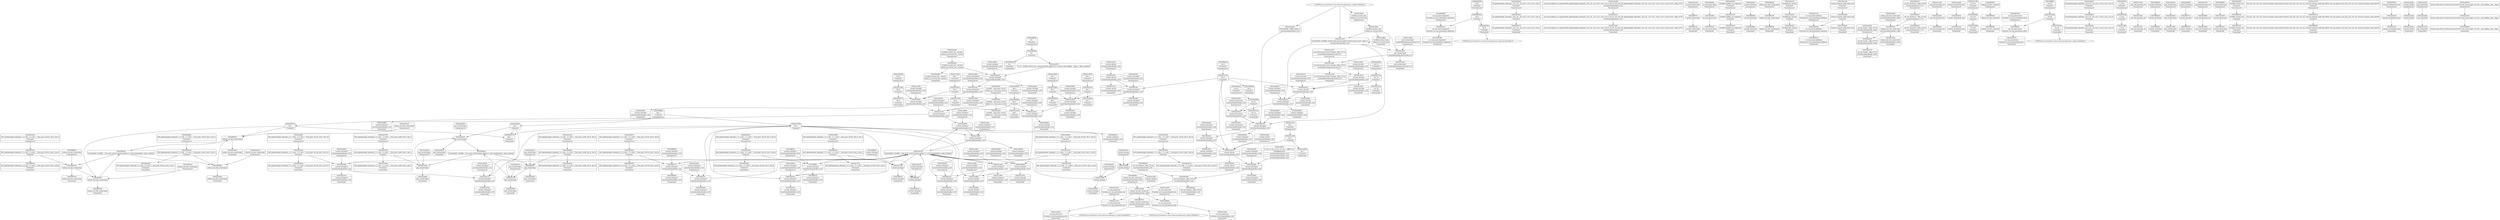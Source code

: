 digraph {
	CE0x5a18200 [shape=record,shape=Mrecord,label="{CE0x5a18200|current_sid:tmp8|security/selinux/hooks.c,218|*SummSource*}"]
	CE0x5a49a20 [shape=record,shape=Mrecord,label="{CE0x5a49a20|get_current:tmp3}"]
	CE0x59f8c30 [shape=record,shape=Mrecord,label="{CE0x59f8c30|current_sid:tmp2|*SummSink*}"]
	CE0x59fdad0 [shape=record,shape=Mrecord,label="{CE0x59fdad0|i8_1|*Constant*|*SummSource*}"]
	CE0x5a107d0 [shape=record,shape=Mrecord,label="{CE0x5a107d0|current_sid:tmp20|security/selinux/hooks.c,218|*SummSink*}"]
	CE0x5a165a0 [shape=record,shape=Mrecord,label="{CE0x5a165a0|current_sid:security|security/selinux/hooks.c,218|*SummSink*}"]
	CE0x59ff1d0 [shape=record,shape=Mrecord,label="{CE0x59ff1d0|current_sid:tmp13|security/selinux/hooks.c,218|*SummSink*}"]
	CE0x5a20d60 [shape=record,shape=Mrecord,label="{CE0x5a20d60|current_sid:tmp24|security/selinux/hooks.c,220}"]
	CE0x6dd78e0 [shape=record,shape=Mrecord,label="{CE0x6dd78e0|i32_8|*Constant*|*SummSink*}"]
	CE0x5a354e0 [shape=record,shape=Mrecord,label="{CE0x5a354e0|i64*_getelementptr_inbounds_(_11_x_i64_,_11_x_i64_*___llvm_gcov_ctr125,_i64_0,_i64_0)|*Constant*}"]
	CE0x5a000e0 [shape=record,shape=Mrecord,label="{CE0x5a000e0|i8*_getelementptr_inbounds_(_25_x_i8_,_25_x_i8_*_.str3,_i32_0,_i32_0)|*Constant*|*SummSource*}"]
	CE0x5a25f00 [shape=record,shape=Mrecord,label="{CE0x5a25f00|get_current:tmp1|*SummSink*}"]
	CE0x5a16a80 [shape=record,shape=Mrecord,label="{CE0x5a16a80|_call_void_lockdep_rcu_suspicious(i8*_getelementptr_inbounds_(_25_x_i8_,_25_x_i8_*_.str3,_i32_0,_i32_0),_i32_218,_i8*_getelementptr_inbounds_(_45_x_i8_,_45_x_i8_*_.str12,_i32_0,_i32_0))_#10,_!dbg_!27727|security/selinux/hooks.c,218|*SummSource*}"]
	CE0x5a213a0 [shape=record,shape=Mrecord,label="{CE0x5a213a0|i64*_getelementptr_inbounds_(_2_x_i64_,_2_x_i64_*___llvm_gcov_ctr98,_i64_0,_i64_0)|*Constant*|*SummSource*}"]
	CE0x5a00760 [shape=record,shape=Mrecord,label="{CE0x5a00760|i64*_getelementptr_inbounds_(_11_x_i64_,_11_x_i64_*___llvm_gcov_ctr125,_i64_0,_i64_6)|*Constant*}"]
	CE0x6dd7870 [shape=record,shape=Mrecord,label="{CE0x6dd7870|i32_8|*Constant*}"]
	CE0x5a00bd0 [shape=record,shape=Mrecord,label="{CE0x5a00bd0|current_sid:tmp6|security/selinux/hooks.c,218}"]
	CE0x59fcc20 [shape=record,shape=Mrecord,label="{CE0x59fcc20|current_sid:do.body|*SummSink*}"]
	CE0x59fdd40 [shape=record,shape=Mrecord,label="{CE0x59fdd40|selinux_tun_dev_create:tmp2}"]
	CE0x5a13d40 [shape=record,shape=Mrecord,label="{CE0x5a13d40|i64*_getelementptr_inbounds_(_11_x_i64_,_11_x_i64_*___llvm_gcov_ctr125,_i64_0,_i64_8)|*Constant*|*SummSink*}"]
	CE0x59f4090 [shape=record,shape=Mrecord,label="{CE0x59f4090|avc_has_perm:entry|*SummSource*}"]
	CE0x59f5ce0 [shape=record,shape=Mrecord,label="{CE0x59f5ce0|i64*_getelementptr_inbounds_(_2_x_i64_,_2_x_i64_*___llvm_gcov_ctr410,_i64_0,_i64_0)|*Constant*|*SummSink*}"]
	CE0x5a355d0 [shape=record,shape=Mrecord,label="{CE0x5a355d0|i64*_getelementptr_inbounds_(_11_x_i64_,_11_x_i64_*___llvm_gcov_ctr125,_i64_0,_i64_0)|*Constant*|*SummSource*}"]
	CE0x5a1df60 [shape=record,shape=Mrecord,label="{CE0x5a1df60|GLOBAL:current_task|Global_var:current_task|*SummSink*}"]
	CE0x5a03680 [shape=record,shape=Mrecord,label="{CE0x5a03680|i64*_getelementptr_inbounds_(_11_x_i64_,_11_x_i64_*___llvm_gcov_ctr125,_i64_0,_i64_1)|*Constant*|*SummSource*}"]
	CE0x5a14370 [shape=record,shape=Mrecord,label="{CE0x5a14370|GLOBAL:lockdep_rcu_suspicious|*Constant*}"]
	CE0x5a05770 [shape=record,shape=Mrecord,label="{CE0x5a05770|i64_4|*Constant*|*SummSink*}"]
	CE0x5a19de0 [shape=record,shape=Mrecord,label="{CE0x5a19de0|i64_2|*Constant*|*SummSink*}"]
	CE0x5a1e2b0 [shape=record,shape=Mrecord,label="{CE0x5a1e2b0|get_current:tmp4|./arch/x86/include/asm/current.h,14|*SummSource*}"]
	CE0x59f86e0 [shape=record,shape=Mrecord,label="{CE0x59f86e0|avc_has_perm:requested|Function::avc_has_perm&Arg::requested::|*SummSource*}"]
	CE0x59f7190 [shape=record,shape=Mrecord,label="{CE0x59f7190|selinux_tun_dev_create:tmp|*SummSink*}"]
	CE0x5a00170 [shape=record,shape=Mrecord,label="{CE0x5a00170|i8*_getelementptr_inbounds_(_25_x_i8_,_25_x_i8_*_.str3,_i32_0,_i32_0)|*Constant*|*SummSink*}"]
	CE0x5a2fbb0 [shape=record,shape=Mrecord,label="{CE0x5a2fbb0|current_sid:if.end|*SummSink*}"]
	CE0x59f4350 [shape=record,shape=Mrecord,label="{CE0x59f4350|selinux_tun_dev_create:entry}"]
	CE0x5a24db0 [shape=record,shape=Mrecord,label="{CE0x5a24db0|current_sid:tmp7|security/selinux/hooks.c,218|*SummSink*}"]
	CE0x5a03090 [shape=record,shape=Mrecord,label="{CE0x5a03090|i64*_getelementptr_inbounds_(_11_x_i64_,_11_x_i64_*___llvm_gcov_ctr125,_i64_0,_i64_10)|*Constant*|*SummSink*}"]
	CE0x59fcc90 [shape=record,shape=Mrecord,label="{CE0x59fcc90|GLOBAL:__llvm_gcov_ctr125|Global_var:__llvm_gcov_ctr125|*SummSource*}"]
	CE0x5a00ef0 [shape=record,shape=Mrecord,label="{CE0x5a00ef0|current_sid:tmp4|security/selinux/hooks.c,218|*SummSink*}"]
	CE0x5a1de00 [shape=record,shape=Mrecord,label="{CE0x5a1de00|GLOBAL:current_task|Global_var:current_task}"]
	CE0x5a3e030 [shape=record,shape=Mrecord,label="{CE0x5a3e030|i64*_getelementptr_inbounds_(_2_x_i64_,_2_x_i64_*___llvm_gcov_ctr98,_i64_0,_i64_0)|*Constant*|*SummSink*}"]
	CE0x5a2fae0 [shape=record,shape=Mrecord,label="{CE0x5a2fae0|current_sid:if.end|*SummSource*}"]
	CE0x5a041a0 [shape=record,shape=Mrecord,label="{CE0x5a041a0|GLOBAL:get_current|*Constant*|*SummSource*}"]
	CE0x5a04e60 [shape=record,shape=Mrecord,label="{CE0x5a04e60|current_sid:tmp23|security/selinux/hooks.c,218|*SummSource*}"]
	CE0x70b1e40 [shape=record,shape=Mrecord,label="{CE0x70b1e40|%struct.common_audit_data*_null|*Constant*|*SummSource*}"]
	CE0x5a10650 [shape=record,shape=Mrecord,label="{CE0x5a10650|current_sid:tmp20|security/selinux/hooks.c,218|*SummSource*}"]
	CE0x59eb2a0 [shape=record,shape=Mrecord,label="{CE0x59eb2a0|_ret_i32_%retval.0,_!dbg_!27728|security/selinux/avc.c,775|*SummSink*}"]
	CE0x5a13240 [shape=record,shape=Mrecord,label="{CE0x5a13240|_call_void_mcount()_#3|*SummSource*}"]
	CE0x5a14990 [shape=record,shape=Mrecord,label="{CE0x5a14990|current_sid:tmp7|security/selinux/hooks.c,218|*SummSource*}"]
	CE0x59f7c90 [shape=record,shape=Mrecord,label="{CE0x59f7c90|i64*_getelementptr_inbounds_(_2_x_i64_,_2_x_i64_*___llvm_gcov_ctr410,_i64_0,_i64_0)|*Constant*}"]
	CE0x5a03100 [shape=record,shape=Mrecord,label="{CE0x5a03100|current_sid:tmp19|security/selinux/hooks.c,218|*SummSink*}"]
	CE0x5a34460 [shape=record,shape=Mrecord,label="{CE0x5a34460|current_sid:land.lhs.true|*SummSource*}"]
	CE0x5a25a80 [shape=record,shape=Mrecord,label="{CE0x5a25a80|current_sid:tmp18|security/selinux/hooks.c,218|*SummSink*}"]
	CE0x5a35670 [shape=record,shape=Mrecord,label="{CE0x5a35670|current_sid:land.lhs.true}"]
	CE0x5a24820 [shape=record,shape=Mrecord,label="{CE0x5a24820|i64*_getelementptr_inbounds_(_11_x_i64_,_11_x_i64_*___llvm_gcov_ctr125,_i64_0,_i64_6)|*Constant*|*SummSink*}"]
	CE0x5a03170 [shape=record,shape=Mrecord,label="{CE0x5a03170|current_sid:tmp20|security/selinux/hooks.c,218}"]
	CE0x5a00f80 [shape=record,shape=Mrecord,label="{CE0x5a00f80|i32_218|*Constant*}"]
	CE0x59f84d0 [shape=record,shape=Mrecord,label="{CE0x59f84d0|selinux_tun_dev_create:bb|*SummSink*}"]
	CE0x70b1d60 [shape=record,shape=Mrecord,label="{CE0x70b1d60|%struct.common_audit_data*_null|*Constant*}"]
	CE0x59f7500 [shape=record,shape=Mrecord,label="{CE0x59f7500|avc_has_perm:tclass|Function::avc_has_perm&Arg::tclass::|*SummSource*}"]
	CE0x5a0f9c0 [shape=record,shape=Mrecord,label="{CE0x5a0f9c0|i8*_getelementptr_inbounds_(_45_x_i8_,_45_x_i8_*_.str12,_i32_0,_i32_0)|*Constant*}"]
	CE0x59f5f80 [shape=record,shape=Mrecord,label="{CE0x59f5f80|selinux_tun_dev_create:call|security/selinux/hooks.c,4652|*SummSource*}"]
	CE0x5a051f0 [shape=record,shape=Mrecord,label="{CE0x5a051f0|current_sid:tmp10|security/selinux/hooks.c,218|*SummSource*}"]
	CE0x5a16a10 [shape=record,shape=Mrecord,label="{CE0x5a16a10|_call_void_lockdep_rcu_suspicious(i8*_getelementptr_inbounds_(_25_x_i8_,_25_x_i8_*_.str3,_i32_0,_i32_0),_i32_218,_i8*_getelementptr_inbounds_(_45_x_i8_,_45_x_i8_*_.str12,_i32_0,_i32_0))_#10,_!dbg_!27727|security/selinux/hooks.c,218}"]
	CE0x5a02fe0 [shape=record,shape=Mrecord,label="{CE0x5a02fe0|i64*_getelementptr_inbounds_(_11_x_i64_,_11_x_i64_*___llvm_gcov_ctr125,_i64_0,_i64_10)|*Constant*|*SummSource*}"]
	CE0x5a04320 [shape=record,shape=Mrecord,label="{CE0x5a04320|GLOBAL:get_current|*Constant*|*SummSink*}"]
	CE0x5a0e960 [shape=record,shape=Mrecord,label="{CE0x5a0e960|GLOBAL:current_sid.__warned|Global_var:current_sid.__warned|*SummSink*}"]
	CE0x5a021a0 [shape=record,shape=Mrecord,label="{CE0x5a021a0|current_sid:tmp3|*SummSink*}"]
	CE0x5a20e50 [shape=record,shape=Mrecord,label="{CE0x5a20e50|current_sid:tmp24|security/selinux/hooks.c,220|*SummSource*}"]
	CE0x59fc010 [shape=record,shape=Mrecord,label="{CE0x59fc010|current_sid:tmp18|security/selinux/hooks.c,218}"]
	CE0x5a01d50 [shape=record,shape=Mrecord,label="{CE0x5a01d50|current_sid:tobool|security/selinux/hooks.c,218|*SummSource*}"]
	CE0x5a16fe0 [shape=record,shape=Mrecord,label="{CE0x5a16fe0|current_sid:tmp9|security/selinux/hooks.c,218}"]
	CE0x59f9c60 [shape=record,shape=Mrecord,label="{CE0x59f9c60|get_current:tmp}"]
	CE0x59eb230 [shape=record,shape=Mrecord,label="{CE0x59eb230|avc_has_perm:auditdata|Function::avc_has_perm&Arg::auditdata::|*SummSink*}"]
	CE0x5a19970 [shape=record,shape=Mrecord,label="{CE0x5a19970|current_sid:tmp4|security/selinux/hooks.c,218}"]
	CE0x5a1aff0 [shape=record,shape=Mrecord,label="{CE0x5a1aff0|i1_true|*Constant*|*SummSink*}"]
	CE0x5a164d0 [shape=record,shape=Mrecord,label="{CE0x5a164d0|current_sid:security|security/selinux/hooks.c,218|*SummSource*}"]
	CE0x5a10450 [shape=record,shape=Mrecord,label="{CE0x5a10450|i16_49|*Constant*}"]
	CE0x5a174e0 [shape=record,shape=Mrecord,label="{CE0x5a174e0|_call_void_mcount()_#3|*SummSource*}"]
	CE0x5a01880 [shape=record,shape=Mrecord,label="{CE0x5a01880|i32_78|*Constant*|*SummSource*}"]
	CE0x5a122a0 [shape=record,shape=Mrecord,label="{CE0x5a122a0|current_sid:call4|security/selinux/hooks.c,218|*SummSource*}"]
	CE0x5a27e30 [shape=record,shape=Mrecord,label="{CE0x5a27e30|current_sid:do.body|*SummSource*}"]
	CE0x59ffd90 [shape=record,shape=Mrecord,label="{CE0x59ffd90|i16_49|*Constant*|*SummSource*}"]
	CE0x5a198b0 [shape=record,shape=Mrecord,label="{CE0x5a198b0|i64_3|*Constant*}"]
	CE0x796eac0 [shape=record,shape=Mrecord,label="{CE0x796eac0|_ret_i32_%retval.0,_!dbg_!27728|security/selinux/avc.c,775}"]
	CE0x5a01b10 [shape=record,shape=Mrecord,label="{CE0x5a01b10|current_sid:cred|security/selinux/hooks.c,218|*SummSource*}"]
	CE0x59fd930 [shape=record,shape=Mrecord,label="{CE0x59fd930|i8_1|*Constant*}"]
	CE0x5a01ce0 [shape=record,shape=Mrecord,label="{CE0x5a01ce0|i64_2|*Constant*}"]
	CE0x59ec170 [shape=record,shape=Mrecord,label="{CE0x59ec170|i64_1|*Constant*|*SummSink*}"]
	CE0x5a00630 [shape=record,shape=Mrecord,label="{CE0x5a00630|current_sid:tmp12|security/selinux/hooks.c,218|*SummSink*}"]
	CE0x5a20440 [shape=record,shape=Mrecord,label="{CE0x5a20440|get_current:tmp2|*SummSource*}"]
	CE0x5a02d30 [shape=record,shape=Mrecord,label="{CE0x5a02d30|current_sid:tmp19|security/selinux/hooks.c,218|*SummSource*}"]
	CE0x5a753e0 [shape=record,shape=Mrecord,label="{CE0x5a753e0|i64*_getelementptr_inbounds_(_2_x_i64_,_2_x_i64_*___llvm_gcov_ctr98,_i64_0,_i64_1)|*Constant*|*SummSink*}"]
	CE0x5a00e50 [shape=record,shape=Mrecord,label="{CE0x5a00e50|current_sid:tmp4|security/selinux/hooks.c,218|*SummSource*}"]
	CE0x5a13eb0 [shape=record,shape=Mrecord,label="{CE0x5a13eb0|current_sid:tmp15|security/selinux/hooks.c,218}"]
	CE0x5a1a850 [shape=record,shape=Mrecord,label="{CE0x5a1a850|current_sid:tobool1|security/selinux/hooks.c,218|*SummSource*}"]
	CE0x70b1dd0 [shape=record,shape=Mrecord,label="{CE0x70b1dd0|avc_has_perm:requested|Function::avc_has_perm&Arg::requested::|*SummSink*}"]
	CE0x5a01df0 [shape=record,shape=Mrecord,label="{CE0x5a01df0|current_sid:tobool|security/selinux/hooks.c,218|*SummSink*}"]
	CE0x5a16130 [shape=record,shape=Mrecord,label="{CE0x5a16130|i32_22|*Constant*|*SummSink*}"]
	CE0x59fe890 [shape=record,shape=Mrecord,label="{CE0x59fe890|current_sid:if.then|*SummSource*}"]
	CE0x5a0dea0 [shape=record,shape=Mrecord,label="{CE0x5a0dea0|get_current:tmp3|*SummSink*}"]
	CE0x5a12420 [shape=record,shape=Mrecord,label="{CE0x5a12420|current_sid:call4|security/selinux/hooks.c,218|*SummSink*}"]
	CE0x5a12550 [shape=record,shape=Mrecord,label="{CE0x5a12550|GLOBAL:get_current|*Constant*}"]
	CE0x59f6b60 [shape=record,shape=Mrecord,label="{CE0x59f6b60|selinux_tun_dev_create:tmp|*SummSource*}"]
	CE0x5a00d00 [shape=record,shape=Mrecord,label="{CE0x5a00d00|current_sid:tmp6|security/selinux/hooks.c,218|*SummSource*}"]
	CE0x5a02260 [shape=record,shape=Mrecord,label="{CE0x5a02260|_call_void_mcount()_#3}"]
	CE0x59f91a0 [shape=record,shape=Mrecord,label="{CE0x59f91a0|i32_0|*Constant*|*SummSource*}"]
	CE0x5a199e0 [shape=record,shape=Mrecord,label="{CE0x5a199e0|i64_3|*Constant*|*SummSource*}"]
	CE0x59fc560 [shape=record,shape=Mrecord,label="{CE0x59fc560|current_sid:tmp16|security/selinux/hooks.c,218|*SummSource*}"]
	CE0x59ff160 [shape=record,shape=Mrecord,label="{CE0x59ff160|current_sid:tmp13|security/selinux/hooks.c,218|*SummSource*}"]
	CE0x59f88f0 [shape=record,shape=Mrecord,label="{CE0x59f88f0|i64_1|*Constant*|*SummSource*}"]
	CE0x5a045c0 [shape=record,shape=Mrecord,label="{CE0x5a045c0|get_current:entry|*SummSource*}"]
	CE0x5a07cd0 [shape=record,shape=Mrecord,label="{CE0x5a07cd0|selinux_tun_dev_create:tmp3|*SummSource*}"]
	CE0x5a04f00 [shape=record,shape=Mrecord,label="{CE0x5a04f00|current_sid:tmp9|security/selinux/hooks.c,218|*SummSink*}"]
	CE0x5a33170 [shape=record,shape=Mrecord,label="{CE0x5a33170|_ret_i32_%call1,_!dbg_!27714|security/selinux/hooks.c,4661|*SummSink*}"]
	CE0x5a09550 [shape=record,shape=Mrecord,label="{CE0x5a09550|i64_0|*Constant*|*SummSource*}"]
	CE0x59f7710 [shape=record,shape=Mrecord,label="{CE0x59f7710|current_sid:entry}"]
	CE0x5a2c610 [shape=record,shape=Mrecord,label="{CE0x5a2c610|current_sid:tmp5|security/selinux/hooks.c,218|*SummSource*}"]
	CE0x5a1a000 [shape=record,shape=Mrecord,label="{CE0x5a1a000|get_current:entry|*SummSink*}"]
	CE0x5a16af0 [shape=record,shape=Mrecord,label="{CE0x5a16af0|_call_void_lockdep_rcu_suspicious(i8*_getelementptr_inbounds_(_25_x_i8_,_25_x_i8_*_.str3,_i32_0,_i32_0),_i32_218,_i8*_getelementptr_inbounds_(_45_x_i8_,_45_x_i8_*_.str12,_i32_0,_i32_0))_#10,_!dbg_!27727|security/selinux/hooks.c,218|*SummSink*}"]
	CE0x5a0df40 [shape=record,shape=Mrecord,label="{CE0x5a0df40|_call_void_mcount()_#3}"]
	CE0x5a0e800 [shape=record,shape=Mrecord,label="{CE0x5a0e800|GLOBAL:current_sid.__warned|Global_var:current_sid.__warned|*SummSource*}"]
	CE0x59f7870 [shape=record,shape=Mrecord,label="{CE0x59f7870|selinux_tun_dev_create:call|security/selinux/hooks.c,4652|*SummSink*}"]
	CE0x5a293d0 [shape=record,shape=Mrecord,label="{CE0x5a293d0|i64*_getelementptr_inbounds_(_11_x_i64_,_11_x_i64_*___llvm_gcov_ctr125,_i64_0,_i64_8)|*Constant*|*SummSource*}"]
	CE0x59feb50 [shape=record,shape=Mrecord,label="{CE0x59feb50|current_sid:tmp1|*SummSource*}"]
	CE0x5a17200 [shape=record,shape=Mrecord,label="{CE0x5a17200|current_sid:tmp9|security/selinux/hooks.c,218|*SummSource*}"]
	CE0x5a13f20 [shape=record,shape=Mrecord,label="{CE0x5a13f20|current_sid:tmp15|security/selinux/hooks.c,218|*SummSource*}"]
	CE0x5a06170 [shape=record,shape=Mrecord,label="{CE0x5a06170|current_sid:tmp17|security/selinux/hooks.c,218}"]
	CE0x59fa930 [shape=record,shape=Mrecord,label="{CE0x59fa930|current_sid:if.then}"]
	CE0x5a17c50 [shape=record,shape=Mrecord,label="{CE0x5a17c50|i64*_getelementptr_inbounds_(_11_x_i64_,_11_x_i64_*___llvm_gcov_ctr125,_i64_0,_i64_1)|*Constant*|*SummSink*}"]
	"CONST[source:0(mediator),value:0(static)][purpose:{operation}][SnkIdx:3]"
	CE0x5a20f40 [shape=record,shape=Mrecord,label="{CE0x5a20f40|current_sid:tmp24|security/selinux/hooks.c,220|*SummSink*}"]
	CE0x52ec100 [shape=record,shape=Mrecord,label="{CE0x52ec100|avc_has_perm:auditdata|Function::avc_has_perm&Arg::auditdata::|*SummSource*}"]
	CE0x5a12fa0 [shape=record,shape=Mrecord,label="{CE0x5a12fa0|current_sid:call|security/selinux/hooks.c,218|*SummSource*}"]
	CE0x5a01810 [shape=record,shape=Mrecord,label="{CE0x5a01810|i32_78|*Constant*|*SummSink*}"]
	CE0x59ff0f0 [shape=record,shape=Mrecord,label="{CE0x59ff0f0|current_sid:tmp13|security/selinux/hooks.c,218}"]
	CE0x5a034d0 [shape=record,shape=Mrecord,label="{CE0x5a034d0|current_sid:tmp1|*SummSink*}"]
	CE0x5a04940 [shape=record,shape=Mrecord,label="{CE0x5a04940|current_sid:tmp22|security/selinux/hooks.c,218|*SummSource*}"]
	CE0x5a05690 [shape=record,shape=Mrecord,label="{CE0x5a05690|i64_4|*Constant*|*SummSource*}"]
	CE0x5a02c00 [shape=record,shape=Mrecord,label="{CE0x5a02c00|i64*_getelementptr_inbounds_(_11_x_i64_,_11_x_i64_*___llvm_gcov_ctr125,_i64_0,_i64_10)|*Constant*}"]
	CE0x5a1cf10 [shape=record,shape=Mrecord,label="{CE0x5a1cf10|i32_1|*Constant*|*SummSource*}"]
	CE0x5a18c00 [shape=record,shape=Mrecord,label="{CE0x5a18c00|i8*_getelementptr_inbounds_(_25_x_i8_,_25_x_i8_*_.str3,_i32_0,_i32_0)|*Constant*}"]
	CE0x59eb310 [shape=record,shape=Mrecord,label="{CE0x59eb310|_ret_i32_%retval.0,_!dbg_!27728|security/selinux/avc.c,775|*SummSource*}"]
	CE0x5a02970 [shape=record,shape=Mrecord,label="{CE0x5a02970|avc_has_perm:tclass|Function::avc_has_perm&Arg::tclass::|*SummSink*}"]
	CE0x5a06100 [shape=record,shape=Mrecord,label="{CE0x5a06100|i64*_getelementptr_inbounds_(_11_x_i64_,_11_x_i64_*___llvm_gcov_ctr125,_i64_0,_i64_9)|*Constant*|*SummSink*}"]
	CE0x5a12010 [shape=record,shape=Mrecord,label="{CE0x5a12010|current_sid:call4|security/selinux/hooks.c,218}"]
	CE0x59fbd90 [shape=record,shape=Mrecord,label="{CE0x59fbd90|current_sid:tmp17|security/selinux/hooks.c,218|*SummSource*}"]
	CE0x5a10f20 [shape=record,shape=Mrecord,label="{CE0x5a10f20|_call_void_mcount()_#3|*SummSink*}"]
	CE0x59fce30 [shape=record,shape=Mrecord,label="{CE0x59fce30|current_sid:do.end|*SummSink*}"]
	CE0x77b34a0 [shape=record,shape=Mrecord,label="{CE0x77b34a0|i16_49|*Constant*|*SummSink*}"]
	CE0x5a2bcd0 [shape=record,shape=Mrecord,label="{CE0x5a2bcd0|current_sid:sid|security/selinux/hooks.c,220|*SummSink*}"]
	CE0x5a1a6a0 [shape=record,shape=Mrecord,label="{CE0x5a1a6a0|avc_has_perm:ssid|Function::avc_has_perm&Arg::ssid::|*SummSink*}"]
	CE0x5a1a320 [shape=record,shape=Mrecord,label="{CE0x5a1a320|_ret_%struct.task_struct*_%tmp4,_!dbg_!27714|./arch/x86/include/asm/current.h,14|*SummSink*}"]
	CE0x5a2bf70 [shape=record,shape=Mrecord,label="{CE0x5a2bf70|0:_i32,_4:_i32,_8:_i32,_12:_i32,_:_CMRE_4,8_|*MultipleSource*|security/selinux/hooks.c,218|security/selinux/hooks.c,218|security/selinux/hooks.c,220}"]
	CE0x5a1e320 [shape=record,shape=Mrecord,label="{CE0x5a1e320|get_current:tmp4|./arch/x86/include/asm/current.h,14|*SummSink*}"]
	CE0x5a05920 [shape=record,shape=Mrecord,label="{CE0x5a05920|avc_has_perm:entry|*SummSink*}"]
	CE0x59f77c0 [shape=record,shape=Mrecord,label="{CE0x59f77c0|i64_1|*Constant*}"]
	CE0x5a03cc0 [shape=record,shape=Mrecord,label="{CE0x5a03cc0|get_current:tmp1|*SummSource*}"]
	CE0x59fb2e0 [shape=record,shape=Mrecord,label="{CE0x59fb2e0|_call_void_mcount()_#3|*SummSink*}"]
	CE0x5a05da0 [shape=record,shape=Mrecord,label="{CE0x5a05da0|i64*_getelementptr_inbounds_(_11_x_i64_,_11_x_i64_*___llvm_gcov_ctr125,_i64_0,_i64_9)|*Constant*}"]
	CE0x5a1ded0 [shape=record,shape=Mrecord,label="{CE0x5a1ded0|GLOBAL:current_task|Global_var:current_task|*SummSource*}"]
	CE0x5a13b60 [shape=record,shape=Mrecord,label="{CE0x5a13b60|current_sid:tmp12|security/selinux/hooks.c,218}"]
	CE0x5a0de00 [shape=record,shape=Mrecord,label="{CE0x5a0de00|get_current:tmp3|*SummSource*}"]
	CE0x59f9320 [shape=record,shape=Mrecord,label="{CE0x59f9320|i32_0|*Constant*|*SummSink*}"]
	CE0x59eb960 [shape=record,shape=Mrecord,label="{CE0x59eb960|GLOBAL:current_sid|*Constant*|*SummSource*}"]
	CE0x59fb180 [shape=record,shape=Mrecord,label="{CE0x59fb180|selinux_tun_dev_create:entry|*SummSource*}"]
	CE0x59f3dc0 [shape=record,shape=Mrecord,label="{CE0x59f3dc0|selinux_tun_dev_create:tmp3}"]
	CE0x59fa890 [shape=record,shape=Mrecord,label="{CE0x59fa890|current_sid:do.end|*SummSource*}"]
	CE0x5a10c70 [shape=record,shape=Mrecord,label="{CE0x5a10c70|i32_(i32,_i32,_i16,_i32,_%struct.common_audit_data*)*_bitcast_(i32_(i32,_i32,_i16,_i32,_%struct.common_audit_data.495*)*_avc_has_perm_to_i32_(i32,_i32,_i16,_i32,_%struct.common_audit_data*)*)|*Constant*|*SummSource*}"]
	CE0x59f68d0 [shape=record,shape=Mrecord,label="{CE0x59f68d0|i32_(i32,_i32,_i16,_i32,_%struct.common_audit_data*)*_bitcast_(i32_(i32,_i32,_i16,_i32,_%struct.common_audit_data.495*)*_avc_has_perm_to_i32_(i32,_i32,_i16,_i32,_%struct.common_audit_data*)*)|*Constant*|*SummSink*}"]
	CE0x5a0e1f0 [shape=record,shape=Mrecord,label="{CE0x5a0e1f0|current_sid:tmp14|security/selinux/hooks.c,218|*SummSink*}"]
	"CONST[source:0(mediator),value:2(dynamic)][purpose:{subject}][SnkIdx:0]"
	CE0x59ff770 [shape=record,shape=Mrecord,label="{CE0x59ff770|current_sid:do.body}"]
	CE0x5a1a280 [shape=record,shape=Mrecord,label="{CE0x5a1a280|_ret_%struct.task_struct*_%tmp4,_!dbg_!27714|./arch/x86/include/asm/current.h,14}"]
	CE0x59fd7d0 [shape=record,shape=Mrecord,label="{CE0x59fd7d0|current_sid:tmp16|security/selinux/hooks.c,218|*SummSink*}"]
	CE0x5a2ba20 [shape=record,shape=Mrecord,label="{CE0x5a2ba20|current_sid:tmp21|security/selinux/hooks.c,218}"]
	CE0x59fae10 [shape=record,shape=Mrecord,label="{CE0x59fae10|avc_has_perm:requested|Function::avc_has_perm&Arg::requested::}"]
	CE0x59fcf30 [shape=record,shape=Mrecord,label="{CE0x59fcf30|GLOBAL:__llvm_gcov_ctr125|Global_var:__llvm_gcov_ctr125}"]
	CE0x5a0f320 [shape=record,shape=Mrecord,label="{CE0x5a0f320|i1_true|*Constant*|*SummSource*}"]
	CE0x5a33100 [shape=record,shape=Mrecord,label="{CE0x5a33100|current_sid:land.lhs.true|*SummSink*}"]
	CE0x59fbe00 [shape=record,shape=Mrecord,label="{CE0x59fbe00|current_sid:tmp17|security/selinux/hooks.c,218|*SummSink*}"]
	CE0x5a30cc0 [shape=record,shape=Mrecord,label="{CE0x5a30cc0|current_sid:land.lhs.true2|*SummSink*}"]
	CE0x5a011d0 [shape=record,shape=Mrecord,label="{CE0x5a011d0|i32_218|*Constant*|*SummSource*}"]
	CE0x5a02b90 [shape=record,shape=Mrecord,label="{CE0x5a02b90|get_current:tmp|*SummSink*}"]
	CE0x5a2e8c0 [shape=record,shape=Mrecord,label="{CE0x5a2e8c0|_ret_i32_%call1,_!dbg_!27714|security/selinux/hooks.c,4661}"]
	CE0x5a170f0 [shape=record,shape=Mrecord,label="{CE0x5a170f0|i64_5|*Constant*|*SummSink*}"]
	CE0x5a6a690 [shape=record,shape=Mrecord,label="{CE0x5a6a690|i64*_getelementptr_inbounds_(_2_x_i64_,_2_x_i64_*___llvm_gcov_ctr98,_i64_0,_i64_0)|*Constant*}"]
	CE0x5a002c0 [shape=record,shape=Mrecord,label="{CE0x5a002c0|GLOBAL:lockdep_rcu_suspicious|*Constant*|*SummSink*}"]
	CE0x6dd7950 [shape=record,shape=Mrecord,label="{CE0x6dd7950|i32_8|*Constant*|*SummSource*}"]
	CE0x59f8210 [shape=record,shape=Mrecord,label="{CE0x59f8210|selinux_tun_dev_create:tmp1|*SummSource*}"]
	CE0x5a14750 [shape=record,shape=Mrecord,label="{CE0x5a14750|current_sid:tmp6|security/selinux/hooks.c,218|*SummSink*}"]
	CE0x5a017a0 [shape=record,shape=Mrecord,label="{CE0x5a017a0|i32_78|*Constant*}"]
	CE0x5a18320 [shape=record,shape=Mrecord,label="{CE0x5a18320|current_sid:tobool1|security/selinux/hooks.c,218}"]
	CE0x5a34370 [shape=record,shape=Mrecord,label="{CE0x5a34370|i64*_getelementptr_inbounds_(_11_x_i64_,_11_x_i64_*___llvm_gcov_ctr125,_i64_0,_i64_0)|*Constant*|*SummSink*}"]
	CE0x5a19d70 [shape=record,shape=Mrecord,label="{CE0x5a19d70|i64_2|*Constant*|*SummSource*}"]
	CE0x5a02a20 [shape=record,shape=Mrecord,label="{CE0x5a02a20|selinux_tun_dev_create:tmp2|*SummSource*}"]
	CE0x5a104c0 [shape=record,shape=Mrecord,label="{CE0x5a104c0|avc_has_perm:tsid|Function::avc_has_perm&Arg::tsid::|*SummSink*}"]
	CE0x5a0e070 [shape=record,shape=Mrecord,label="{CE0x5a0e070|current_sid:tmp14|security/selinux/hooks.c,218}"]
	CE0x5a16430 [shape=record,shape=Mrecord,label="{CE0x5a16430|current_sid:security|security/selinux/hooks.c,218}"]
	CE0x5a18420 [shape=record,shape=Mrecord,label="{CE0x5a18420|current_sid:tmp8|security/selinux/hooks.c,218|*SummSink*}"]
	CE0x59f5e40 [shape=record,shape=Mrecord,label="{CE0x59f5e40|selinux_tun_dev_create:bb}"]
	CE0x5a019a0 [shape=record,shape=Mrecord,label="{CE0x5a019a0|current_sid:cred|security/selinux/hooks.c,218}"]
	CE0x59f72f0 [shape=record,shape=Mrecord,label="{CE0x59f72f0|current_sid:tobool|security/selinux/hooks.c,218}"]
	CE0x5a12e40 [shape=record,shape=Mrecord,label="{CE0x5a12e40|current_sid:bb|*SummSource*}"]
	CE0x5a24f30 [shape=record,shape=Mrecord,label="{CE0x5a24f30|GLOBAL:current_sid.__warned|Global_var:current_sid.__warned}"]
	CE0x59ebf60 [shape=record,shape=Mrecord,label="{CE0x59ebf60|i64*_getelementptr_inbounds_(_2_x_i64_,_2_x_i64_*___llvm_gcov_ctr410,_i64_0,_i64_1)|*Constant*|*SummSource*}"]
	CE0x5a25bb0 [shape=record,shape=Mrecord,label="{CE0x5a25bb0|current_sid:tmp19|security/selinux/hooks.c,218}"]
	CE0x5a00250 [shape=record,shape=Mrecord,label="{CE0x5a00250|GLOBAL:lockdep_rcu_suspicious|*Constant*|*SummSource*}"]
	CE0x5a2c200 [shape=record,shape=Mrecord,label="{CE0x5a2c200|get_current:bb}"]
	CE0x59f7450 [shape=record,shape=Mrecord,label="{CE0x59f7450|selinux_tun_dev_create:call1|security/selinux/hooks.c,4661}"]
	CE0x5a23f10 [shape=record,shape=Mrecord,label="{CE0x5a23f10|0:_i8,_:_GCMR_current_sid.__warned_internal_global_i8_0,_section_.data.unlikely_,_align_1:_elem_0:default:}"]
	CE0x5a0fa80 [shape=record,shape=Mrecord,label="{CE0x5a0fa80|i8*_getelementptr_inbounds_(_45_x_i8_,_45_x_i8_*_.str12,_i32_0,_i32_0)|*Constant*|*SummSource*}"]
	CE0x5a1d070 [shape=record,shape=Mrecord,label="{CE0x5a1d070|i32_1|*Constant*|*SummSink*}"]
	CE0x5a04be0 [shape=record,shape=Mrecord,label="{CE0x5a04be0|current_sid:tmp22|security/selinux/hooks.c,218|*SummSink*}"]
	CE0x5a1d150 [shape=record,shape=Mrecord,label="{CE0x5a1d150|current_sid:sid|security/selinux/hooks.c,220}"]
	CE0x5a091d0 [shape=record,shape=Mrecord,label="{CE0x5a091d0|i64*_getelementptr_inbounds_(_2_x_i64_,_2_x_i64_*___llvm_gcov_ctr410,_i64_0,_i64_1)|*Constant*}"]
	CE0x59f8eb0 [shape=record,shape=Mrecord,label="{CE0x59f8eb0|current_sid:tmp3}"]
	CE0x59fc340 [shape=record,shape=Mrecord,label="{CE0x59fc340|current_sid:tmp16|security/selinux/hooks.c,218}"]
	CE0x5a1d850 [shape=record,shape=Mrecord,label="{CE0x5a1d850|current_sid:tmp10|security/selinux/hooks.c,218|*SummSink*}"]
	CE0x796ea50 [shape=record,shape=Mrecord,label="{CE0x796ea50|avc_has_perm:auditdata|Function::avc_has_perm&Arg::auditdata::}"]
	CE0x5a17050 [shape=record,shape=Mrecord,label="{CE0x5a17050|i64_5|*Constant*|*SummSource*}"]
	CE0x5a16320 [shape=record,shape=Mrecord,label="{CE0x5a16320|COLLAPSED:_CMRE:_elem_0::|security/selinux/hooks.c,218}"]
	CE0x5a20790 [shape=record,shape=Mrecord,label="{CE0x5a20790|i64*_getelementptr_inbounds_(_2_x_i64_,_2_x_i64_*___llvm_gcov_ctr98,_i64_0,_i64_1)|*Constant*}"]
	CE0x5a10f90 [shape=record,shape=Mrecord,label="{CE0x5a10f90|selinux_tun_dev_create:call|security/selinux/hooks.c,4652}"]
	CE0x59fe930 [shape=record,shape=Mrecord,label="{CE0x59fe930|current_sid:if.then|*SummSink*}"]
	CE0x59fb020 [shape=record,shape=Mrecord,label="{CE0x59fb020|_ret_i32_%tmp24,_!dbg_!27742|security/selinux/hooks.c,220|*SummSource*}"]
	CE0x5a13120 [shape=record,shape=Mrecord,label="{CE0x5a13120|i32_0|*Constant*}"]
	CE0x5a047c0 [shape=record,shape=Mrecord,label="{CE0x5a047c0|current_sid:tmp22|security/selinux/hooks.c,218}"]
	CE0x59f7030 [shape=record,shape=Mrecord,label="{CE0x59f7030|GLOBAL:current_sid|*Constant*|*SummSink*}"]
	CE0x5a191e0 [shape=record,shape=Mrecord,label="{CE0x5a191e0|i64_0|*Constant*|*SummSink*}"]
	CE0x5a17310 [shape=record,shape=Mrecord,label="{CE0x5a17310|avc_has_perm:tsid|Function::avc_has_perm&Arg::tsid::}"]
	CE0x5a023a0 [shape=record,shape=Mrecord,label="{CE0x5a023a0|i8_1|*Constant*|*SummSink*}"]
	CE0x5a1b120 [shape=record,shape=Mrecord,label="{CE0x5a1b120|i64*_getelementptr_inbounds_(_11_x_i64_,_11_x_i64_*___llvm_gcov_ctr125,_i64_0,_i64_8)|*Constant*}"]
	CE0x59ec220 [shape=record,shape=Mrecord,label="{CE0x59ec220|i64*_getelementptr_inbounds_(_2_x_i64_,_2_x_i64_*___llvm_gcov_ctr410,_i64_0,_i64_0)|*Constant*|*SummSource*}"]
	CE0x5a01a10 [shape=record,shape=Mrecord,label="{CE0x5a01a10|COLLAPSED:_GCMRE_current_task_external_global_%struct.task_struct*:_elem_0::|security/selinux/hooks.c,218}"]
	CE0x59f7920 [shape=record,shape=Mrecord,label="{CE0x59f7920|selinux_tun_dev_create:tmp1|*SummSink*}"]
	CE0x59eb750 [shape=record,shape=Mrecord,label="{CE0x59eb750|selinux_tun_dev_create:tmp}"]
	CE0x5a03b50 [shape=record,shape=Mrecord,label="{CE0x5a03b50|selinux_tun_dev_create:call1|security/selinux/hooks.c,4661|*SummSource*}"]
	CE0x5a00a00 [shape=record,shape=Mrecord,label="{CE0x5a00a00|selinux_tun_dev_create:tmp2|*SummSink*}"]
	CE0x5a2c550 [shape=record,shape=Mrecord,label="{CE0x5a2c550|GLOBAL:__llvm_gcov_ctr125|Global_var:__llvm_gcov_ctr125|*SummSink*}"]
	CE0x5a03c50 [shape=record,shape=Mrecord,label="{CE0x5a03c50|get_current:tmp1}"]
	CE0x5a37920 [shape=record,shape=Mrecord,label="{CE0x5a37920|i64_1|*Constant*}"]
	CE0x59eb800 [shape=record,shape=Mrecord,label="{CE0x59eb800|current_sid:entry|*SummSource*}"]
	CE0x59ffd20 [shape=record,shape=Mrecord,label="{CE0x59ffd20|avc_has_perm:tclass|Function::avc_has_perm&Arg::tclass::}"]
	CE0x5a1aab0 [shape=record,shape=Mrecord,label="{CE0x5a1aab0|i64_4|*Constant*}"]
	CE0x5a29650 [shape=record,shape=Mrecord,label="{CE0x5a29650|%struct.task_struct*_(%struct.task_struct**)*_asm_movq_%gs:$_1:P_,$0_,_r,im,_dirflag_,_fpsr_,_flags_|*SummSource*}"]
	CE0x5a17440 [shape=record,shape=Mrecord,label="{CE0x5a17440|avc_has_perm:tsid|Function::avc_has_perm&Arg::tsid::|*SummSource*}"]
	CE0x5a058b0 [shape=record,shape=Mrecord,label="{CE0x5a058b0|avc_has_perm:ssid|Function::avc_has_perm&Arg::ssid::}"]
	CE0x5a05310 [shape=record,shape=Mrecord,label="{CE0x5a05310|i32_(i32,_i32,_i16,_i32,_%struct.common_audit_data*)*_bitcast_(i32_(i32,_i32,_i16,_i32,_%struct.common_audit_data.495*)*_avc_has_perm_to_i32_(i32,_i32,_i16,_i32,_%struct.common_audit_data*)*)|*Constant*}"]
	CE0x5a1a630 [shape=record,shape=Mrecord,label="{CE0x5a1a630|avc_has_perm:ssid|Function::avc_has_perm&Arg::ssid::|*SummSource*}"]
	CE0x5a00b60 [shape=record,shape=Mrecord,label="{CE0x5a00b60|current_sid:tmp5|security/selinux/hooks.c,218|*SummSink*}"]
	CE0x59f8d30 [shape=record,shape=Mrecord,label="{CE0x59f8d30|current_sid:tmp2|*SummSource*}"]
	CE0x5a210f0 [shape=record,shape=Mrecord,label="{CE0x5a210f0|get_current:bb|*SummSource*}"]
	CE0x5a08ac0 [shape=record,shape=Mrecord,label="{CE0x5a08ac0|i32_22|*Constant*|*SummSource*}"]
	CE0x5a1cd90 [shape=record,shape=Mrecord,label="{CE0x5a1cd90|i32_1|*Constant*}"]
	CE0x5a366a0 [shape=record,shape=Mrecord,label="{CE0x5a366a0|current_sid:tmp}"]
	CE0x5a0c970 [shape=record,shape=Mrecord,label="{CE0x5a0c970|get_current:tmp4|./arch/x86/include/asm/current.h,14}"]
	CE0x5a296e0 [shape=record,shape=Mrecord,label="{CE0x5a296e0|%struct.task_struct*_(%struct.task_struct**)*_asm_movq_%gs:$_1:P_,$0_,_r,im,_dirflag_,_fpsr_,_flags_|*SummSink*}"]
	CE0x5a1db80 [shape=record,shape=Mrecord,label="{CE0x5a1db80|current_sid:tmp11|security/selinux/hooks.c,218|*SummSource*}"]
	CE0x5a14880 [shape=record,shape=Mrecord,label="{CE0x5a14880|current_sid:tmp7|security/selinux/hooks.c,218}"]
	CE0x5a19ee0 [shape=record,shape=Mrecord,label="{CE0x5a19ee0|selinux_tun_dev_create:tmp3|*SummSink*}"]
	CE0x5a04ae0 [shape=record,shape=Mrecord,label="{CE0x5a04ae0|current_sid:tmp23|security/selinux/hooks.c,218}"]
	CE0x5a03fd0 [shape=record,shape=Mrecord,label="{CE0x5a03fd0|avc_has_perm:entry}"]
	CE0x5a13010 [shape=record,shape=Mrecord,label="{CE0x5a13010|current_sid:call|security/selinux/hooks.c,218|*SummSink*}"]
	CE0x5a30c50 [shape=record,shape=Mrecord,label="{CE0x5a30c50|current_sid:land.lhs.true2}"]
	CE0x59f6ab0 [shape=record,shape=Mrecord,label="{CE0x59f6ab0|_ret_i32_%tmp24,_!dbg_!27742|security/selinux/hooks.c,220|*SummSink*}"]
	"CONST[source:0(mediator),value:2(dynamic)][purpose:{object}][SnkIdx:1]"
	CE0x5a31f80 [shape=record,shape=Mrecord,label="{CE0x5a31f80|current_sid:tmp|*SummSink*}"]
	CE0x5a20a10 [shape=record,shape=Mrecord,label="{CE0x5a20a10|get_current:tmp|*SummSource*}"]
	CE0x5a204b0 [shape=record,shape=Mrecord,label="{CE0x5a204b0|get_current:tmp2|*SummSink*}"]
	CE0x5a0c8d0 [shape=record,shape=Mrecord,label="{CE0x5a0c8d0|_call_void_mcount()_#3|*SummSink*}"]
	CE0x5a13af0 [shape=record,shape=Mrecord,label="{CE0x5a13af0|current_sid:tmp12|security/selinux/hooks.c,218|*SummSource*}"]
	CE0x59f79d0 [shape=record,shape=Mrecord,label="{CE0x59f79d0|_ret_i32_%tmp24,_!dbg_!27742|security/selinux/hooks.c,220}"]
	CE0x5a27ed0 [shape=record,shape=Mrecord,label="{CE0x5a27ed0|current_sid:do.end}"]
	CE0x5a36710 [shape=record,shape=Mrecord,label="{CE0x5a36710|current_sid:tmp|*SummSource*}"]
	CE0x5a1d980 [shape=record,shape=Mrecord,label="{CE0x5a1d980|current_sid:tmp11|security/selinux/hooks.c,218}"]
	CE0x5a13f90 [shape=record,shape=Mrecord,label="{CE0x5a13f90|current_sid:tmp15|security/selinux/hooks.c,218|*SummSink*}"]
	CE0x59f5ad0 [shape=record,shape=Mrecord,label="{CE0x59f5ad0|current_sid:entry|*SummSink*}"]
	CE0x5a378b0 [shape=record,shape=Mrecord,label="{CE0x5a378b0|current_sid:tmp1}"]
	CE0x5a23a40 [shape=record,shape=Mrecord,label="{CE0x5a23a40|current_sid:bb}"]
	CE0x5a1a980 [shape=record,shape=Mrecord,label="{CE0x5a1a980|current_sid:tobool1|security/selinux/hooks.c,218|*SummSink*}"]
	CE0x5a05f70 [shape=record,shape=Mrecord,label="{CE0x5a05f70|i64*_getelementptr_inbounds_(_11_x_i64_,_11_x_i64_*___llvm_gcov_ctr125,_i64_0,_i64_9)|*Constant*|*SummSource*}"]
	CE0x5a0f020 [shape=record,shape=Mrecord,label="{CE0x5a0f020|current_sid:tmp14|security/selinux/hooks.c,218|*SummSource*}"]
	CE0x5a00d70 [shape=record,shape=Mrecord,label="{CE0x5a00d70|i64_3|*Constant*|*SummSink*}"]
	CE0x5a21270 [shape=record,shape=Mrecord,label="{CE0x5a21270|get_current:bb|*SummSink*}"]
	CE0x5a1d220 [shape=record,shape=Mrecord,label="{CE0x5a1d220|current_sid:sid|security/selinux/hooks.c,220|*SummSource*}"]
	CE0x5a03bc0 [shape=record,shape=Mrecord,label="{CE0x5a03bc0|selinux_tun_dev_create:call1|security/selinux/hooks.c,4661|*SummSink*}"]
	CE0x5a2b6e0 [shape=record,shape=Mrecord,label="{CE0x5a2b6e0|current_sid:cred|security/selinux/hooks.c,218|*SummSink*}"]
	CE0x5a12f30 [shape=record,shape=Mrecord,label="{CE0x5a12f30|current_sid:call|security/selinux/hooks.c,218}"]
	CE0x5a0faf0 [shape=record,shape=Mrecord,label="{CE0x5a0faf0|i8*_getelementptr_inbounds_(_45_x_i8_,_45_x_i8_*_.str12,_i32_0,_i32_0)|*Constant*|*SummSink*}"]
	CE0x5a245c0 [shape=record,shape=Mrecord,label="{CE0x5a245c0|i64*_getelementptr_inbounds_(_11_x_i64_,_11_x_i64_*___llvm_gcov_ctr125,_i64_0,_i64_6)|*Constant*|*SummSource*}"]
	CE0x5a005c0 [shape=record,shape=Mrecord,label="{CE0x5a005c0|current_sid:tmp11|security/selinux/hooks.c,218|*SummSink*}"]
	CE0x5a36780 [shape=record,shape=Mrecord,label="{CE0x5a36780|COLLAPSED:_GCMRE___llvm_gcov_ctr125_internal_global_11_x_i64_zeroinitializer:_elem_0:default:}"]
	CE0x59f2a90 [shape=record,shape=Mrecord,label="{CE0x59f2a90|i64*_getelementptr_inbounds_(_2_x_i64_,_2_x_i64_*___llvm_gcov_ctr410,_i64_0,_i64_1)|*Constant*|*SummSink*}"]
	CE0x5a17e00 [shape=record,shape=Mrecord,label="{CE0x5a17e00|current_sid:tmp2}"]
	CE0x5a0c7d0 [shape=record,shape=Mrecord,label="{CE0x5a0c7d0|_call_void_mcount()_#3|*SummSource*}"]
	CE0x5a4a320 [shape=record,shape=Mrecord,label="{CE0x5a4a320|%struct.task_struct*_(%struct.task_struct**)*_asm_movq_%gs:$_1:P_,$0_,_r,im,_dirflag_,_fpsr_,_flags_}"]
	CE0x5a02100 [shape=record,shape=Mrecord,label="{CE0x5a02100|current_sid:tmp3|*SummSource*}"]
	CE0x5a2e930 [shape=record,shape=Mrecord,label="{CE0x5a2e930|_ret_i32_%call1,_!dbg_!27714|security/selinux/hooks.c,4661|*SummSource*}"]
	CE0x59faf70 [shape=record,shape=Mrecord,label="{CE0x59faf70|selinux_tun_dev_create:tmp1}"]
	CE0x5a1a070 [shape=record,shape=Mrecord,label="{CE0x5a1a070|_ret_%struct.task_struct*_%tmp4,_!dbg_!27714|./arch/x86/include/asm/current.h,14|*SummSource*}"]
	CE0x796e9e0 [shape=record,shape=Mrecord,label="{CE0x796e9e0|%struct.common_audit_data*_null|*Constant*|*SummSink*}"]
	CE0x5a12960 [shape=record,shape=Mrecord,label="{CE0x5a12960|i32_218|*Constant*|*SummSink*}"]
	CE0x5a25920 [shape=record,shape=Mrecord,label="{CE0x5a25920|current_sid:tmp18|security/selinux/hooks.c,218|*SummSource*}"]
	CE0x5a754a0 [shape=record,shape=Mrecord,label="{CE0x5a754a0|get_current:tmp2}"]
	CE0x5a58ee0 [shape=record,shape=Mrecord,label="{CE0x5a58ee0|i64_1|*Constant*}"]
	CE0x59fec20 [shape=record,shape=Mrecord,label="{CE0x59fec20|i64*_getelementptr_inbounds_(_11_x_i64_,_11_x_i64_*___llvm_gcov_ctr125,_i64_0,_i64_1)|*Constant*}"]
	"CONST[source:2(external),value:2(dynamic)][purpose:{subject}][SrcIdx:2]"
	CE0x59fa010 [shape=record,shape=Mrecord,label="{CE0x59fa010|COLLAPSED:_GCMRE___llvm_gcov_ctr98_internal_global_2_x_i64_zeroinitializer:_elem_0:default:}"]
	CE0x59ebc00 [shape=record,shape=Mrecord,label="{CE0x59ebc00|GLOBAL:current_sid|*Constant*}"]
	CE0x5a04510 [shape=record,shape=Mrecord,label="{CE0x5a04510|get_current:entry}"]
	CE0x59fe9d0 [shape=record,shape=Mrecord,label="{CE0x59fe9d0|current_sid:if.end}"]
	CE0x59f6650 [shape=record,shape=Mrecord,label="{CE0x59f6650|selinux_tun_dev_create:entry|*SummSink*}"]
	CE0x5a16f70 [shape=record,shape=Mrecord,label="{CE0x5a16f70|i64_5|*Constant*}"]
	CE0x5a1b390 [shape=record,shape=Mrecord,label="{CE0x5a1b390|_call_void_mcount()_#3}"]
	CE0x59f5810 [shape=record,shape=Mrecord,label="{CE0x59f5810|selinux_tun_dev_create:bb|*SummSource*}"]
	CE0x5a30dc0 [shape=record,shape=Mrecord,label="{CE0x5a30dc0|current_sid:land.lhs.true2|*SummSource*}"]
	CE0x5a08860 [shape=record,shape=Mrecord,label="{CE0x5a08860|i32_22|*Constant*}"]
	"CONST[source:0(mediator),value:2(dynamic)][purpose:{object}][SnkIdx:2]"
	CE0x5a08950 [shape=record,shape=Mrecord,label="{CE0x5a08950|current_sid:tmp21|security/selinux/hooks.c,218|*SummSink*}"]
	CE0x59f8160 [shape=record,shape=Mrecord,label="{CE0x59f8160|COLLAPSED:_GCMRE___llvm_gcov_ctr410_internal_global_2_x_i64_zeroinitializer:_elem_0:default:}"]
	CE0x5a0ea90 [shape=record,shape=Mrecord,label="{CE0x5a0ea90|current_sid:tmp8|security/selinux/hooks.c,218}"]
	CE0x5a0f150 [shape=record,shape=Mrecord,label="{CE0x5a0f150|i1_true|*Constant*}"]
	CE0x5a17190 [shape=record,shape=Mrecord,label="{CE0x5a17190|current_sid:tmp10|security/selinux/hooks.c,218}"]
	CE0x5a037e0 [shape=record,shape=Mrecord,label="{CE0x5a037e0|i64*_getelementptr_inbounds_(_2_x_i64_,_2_x_i64_*___llvm_gcov_ctr98,_i64_0,_i64_1)|*Constant*|*SummSource*}"]
	CE0x5a2bba0 [shape=record,shape=Mrecord,label="{CE0x5a2bba0|current_sid:tmp21|security/selinux/hooks.c,218|*SummSource*}"]
	CE0x5a00de0 [shape=record,shape=Mrecord,label="{CE0x5a00de0|i64_0|*Constant*}"]
	CE0x5a192c0 [shape=record,shape=Mrecord,label="{CE0x5a192c0|current_sid:tmp5|security/selinux/hooks.c,218}"]
	CE0x5a1c9e0 [shape=record,shape=Mrecord,label="{CE0x5a1c9e0|current_sid:tmp23|security/selinux/hooks.c,218|*SummSink*}"]
	CE0x5a15ee0 [shape=record,shape=Mrecord,label="{CE0x5a15ee0|current_sid:bb|*SummSink*}"]
	CE0x59fdd40 -> CE0x5a00a00
	CE0x59ffd90 -> CE0x5a10450
	CE0x5a00bd0 -> CE0x5a14880
	CE0x5a04ae0 -> CE0x5a1c9e0
	CE0x5a00250 -> CE0x5a14370
	CE0x5a03170 -> CE0x5a36780
	CE0x59fb020 -> CE0x59f79d0
	CE0x5a24f30 -> CE0x5a0ea90
	CE0x59f7c90 -> CE0x59eb750
	CE0x5a02c00 -> CE0x5a25bb0
	CE0x59eb750 -> CE0x59faf70
	CE0x5a2fae0 -> CE0x59fe9d0
	CE0x59ebf60 -> CE0x5a091d0
	CE0x5a2ba20 -> CE0x5a08950
	CE0x5a047c0 -> CE0x5a04be0
	CE0x5a0de00 -> CE0x5a49a20
	CE0x5a12010 -> CE0x5a12420
	CE0x59ff160 -> CE0x59ff0f0
	CE0x796eac0 -> CE0x59f7450
	CE0x59fb180 -> CE0x59f4350
	CE0x5a13af0 -> CE0x5a13b60
	CE0x59f88f0 -> CE0x5a58ee0
	CE0x5a199e0 -> CE0x5a198b0
	CE0x59f8d30 -> CE0x5a17e00
	CE0x5a2bf70 -> CE0x5a20d60
	CE0x59eb800 -> CE0x59f7710
	CE0x59fd930 -> CE0x5a23f10
	CE0x59faf70 -> CE0x59f7920
	CE0x5a04940 -> CE0x5a047c0
	CE0x5a1d150 -> CE0x5a2bcd0
	CE0x5a17190 -> CE0x5a1d980
	CE0x5a198b0 -> CE0x5a00d70
	CE0x59f7450 -> CE0x5a03bc0
	CE0x5a02100 -> CE0x59f8eb0
	CE0x59fa930 -> CE0x59fe930
	CE0x5a58ee0 -> CE0x5a03c50
	CE0x5a16a10 -> CE0x5a16af0
	CE0x5a36780 -> CE0x5a25bb0
	CE0x5a16430 -> CE0x5a047c0
	CE0x5a1e2b0 -> CE0x5a0c970
	CE0x5a02260 -> CE0x59fb2e0
	CE0x5a1db80 -> CE0x5a1d980
	CE0x5a210f0 -> CE0x5a2c200
	CE0x5a0df40 -> CE0x5a0c8d0
	CE0x5a754a0 -> CE0x5a204b0
	CE0x5a1de00 -> CE0x5a1df60
	CE0x5a16fe0 -> CE0x5a17190
	CE0x59ebc00 -> CE0x59f7030
	CE0x5a1d980 -> CE0x5a13b60
	CE0x59f9c60 -> CE0x5a03c50
	CE0x59ff770 -> CE0x59fcc20
	CE0x59f5f80 -> CE0x5a10f90
	CE0x5a366a0 -> CE0x5a378b0
	CE0x5a06170 -> CE0x59fbe00
	CE0x5a30dc0 -> CE0x5a30c50
	CE0x59f8160 -> CE0x59fdd40
	CE0x5a36780 -> CE0x5a366a0
	CE0x59fa010 -> CE0x59f9c60
	CE0x5a00bd0 -> CE0x5a14750
	CE0x5a1a630 -> CE0x5a058b0
	CE0x5a017a0 -> CE0x5a019a0
	CE0x5a0e070 -> CE0x5a36780
	CE0x5a14990 -> CE0x5a14880
	CE0x5a17050 -> CE0x5a16f70
	CE0x5a02c00 -> CE0x5a03090
	CE0x5a36780 -> CE0x5a1d980
	CE0x5a00de0 -> CE0x5a191e0
	CE0x5a1b390 -> CE0x5a10f20
	CE0x5a12550 -> CE0x5a04320
	CE0x59fcf30 -> CE0x5a192c0
	CE0x59ff0f0 -> CE0x59ff1d0
	CE0x5a14370 -> CE0x5a002c0
	CE0x59f7500 -> CE0x59ffd20
	CE0x5a20d60 -> CE0x59f79d0
	CE0x5a378b0 -> CE0x5a36780
	CE0x59f8210 -> CE0x59faf70
	CE0x5a01b10 -> CE0x5a019a0
	CE0x5a2c610 -> CE0x5a192c0
	CE0x5a213a0 -> CE0x5a6a690
	CE0x5a1cd90 -> CE0x5a1d150
	CE0x5a17440 -> CE0x5a17310
	CE0x5a12010 -> CE0x5a019a0
	CE0x5a047c0 -> CE0x5a04ae0
	CE0x5a041a0 -> CE0x5a12550
	CE0x59fa010 -> CE0x5a754a0
	CE0x5a1aab0 -> CE0x5a16fe0
	CE0x5a36780 -> CE0x5a06170
	CE0x59f88f0 -> CE0x59f77c0
	CE0x5a09550 -> CE0x5a00de0
	CE0x5a18c00 -> CE0x5a00170
	CE0x5a1de00 -> CE0x5a0c970
	CE0x5a00760 -> CE0x5a24820
	CE0x5a2e930 -> CE0x5a2e8c0
	CE0x5a04ae0 -> CE0x5a1d150
	CE0x5a0c970 -> CE0x5a1e320
	CE0x5a058b0 -> CE0x5a1a6a0
	CE0x5a27ed0 -> CE0x59fce30
	CE0x5a03b50 -> CE0x59f7450
	CE0x5a13120 -> CE0x5a019a0
	CE0x59f77c0 -> CE0x59ec170
	CE0x5a05310 -> CE0x59f68d0
	CE0x59f88f0 -> CE0x5a37920
	CE0x5a05f70 -> CE0x5a05da0
	CE0x5a0f9c0 -> CE0x5a0faf0
	CE0x5a03c50 -> CE0x5a25f00
	CE0x5a293d0 -> CE0x5a1b120
	CE0x5a00e50 -> CE0x5a19970
	CE0x59fcf30 -> CE0x5a2c550
	CE0x5a122a0 -> CE0x5a12010
	CE0x5a0f150 -> CE0x5a1aff0
	CE0x5a17200 -> CE0x5a16fe0
	CE0x59fc340 -> CE0x5a36780
	CE0x5a01a10 -> CE0x5a01a10
	CE0x59ff0f0 -> CE0x5a0e070
	CE0x5a2bba0 -> CE0x5a2ba20
	CE0x5a0ea90 -> CE0x5a18420
	CE0x5a18320 -> CE0x5a1a980
	CE0x5a019a0 -> CE0x5a2b6e0
	CE0x5a37920 -> CE0x59ec170
	CE0x5a10f90 -> CE0x5a058b0
	CE0x5a03170 -> CE0x5a107d0
	CE0x5a16f70 -> CE0x5a170f0
	CE0x5a20440 -> CE0x5a754a0
	"CONST[source:2(external),value:2(dynamic)][purpose:{subject}][SrcIdx:2]" -> CE0x5a16320
	CE0x5a35670 -> CE0x5a33100
	CE0x59f91a0 -> CE0x5a13120
	CE0x5a19d70 -> CE0x5a01ce0
	CE0x59fbd90 -> CE0x5a06170
	CE0x5a1cf10 -> CE0x5a1cd90
	CE0x59f4350 -> CE0x59f6650
	CE0x52ec100 -> CE0x796ea50
	CE0x59f3dc0 -> CE0x59f8160
	CE0x5a01a10 -> CE0x5a047c0
	CE0x5a10f90 -> CE0x5a17310
	CE0x5a37920 -> CE0x5a14880
	CE0x59fc010 -> CE0x5a25a80
	CE0x5a1a280 -> CE0x5a12010
	CE0x59f8160 -> CE0x59eb750
	CE0x5a01d50 -> CE0x59f72f0
	CE0x59f5e40 -> CE0x59f84d0
	CE0x5a17310 -> CE0x5a104c0
	CE0x5a37920 -> CE0x5a0e070
	CE0x5a01a10 -> CE0x5a2ba20
	CE0x5a16320 -> CE0x5a047c0
	CE0x5a13f20 -> CE0x5a13eb0
	CE0x59fd930 -> CE0x5a023a0
	CE0x5a36780 -> CE0x5a00bd0
	CE0x5a05690 -> CE0x5a1aab0
	CE0x5a17e00 -> CE0x59f8eb0
	CE0x5a037e0 -> CE0x5a20790
	CE0x5a378b0 -> CE0x5a034d0
	CE0x5a36780 -> CE0x5a17e00
	CE0x59fe9d0 -> CE0x5a2fbb0
	CE0x5a16fe0 -> CE0x5a04f00
	CE0x5a16a80 -> CE0x5a16a10
	CE0x5a198b0 -> CE0x5a19970
	CE0x5a10f90 -> CE0x59f7870
	CE0x5a20d60 -> CE0x5a20f40
	CE0x59f86e0 -> CE0x59fae10
	CE0x5a13240 -> CE0x5a02260
	CE0x59f9c60 -> CE0x5a02b90
	CE0x59eb310 -> CE0x796eac0
	CE0x5a6a690 -> CE0x5a3e030
	CE0x5a354e0 -> CE0x5a34370
	CE0x59fc340 -> CE0x59fd7d0
	CE0x5a00de0 -> CE0x5a192c0
	CE0x5a19970 -> CE0x5a192c0
	CE0x5a1b120 -> CE0x5a13eb0
	CE0x59fec20 -> CE0x5a17e00
	"CONST[source:2(external),value:2(dynamic)][purpose:{subject}][SrcIdx:2]" -> CE0x5a01a10
	CE0x59ffd20 -> CE0x5a02970
	CE0x5a03680 -> CE0x59fec20
	CE0x5a13b60 -> CE0x5a36780
	CE0x5a19970 -> CE0x5a00ef0
	CE0x6dd78e0 -> "CONST[source:0(mediator),value:0(static)][purpose:{operation}][SnkIdx:3]"
	CE0x5a01ce0 -> CE0x5a19970
	CE0x5a36710 -> CE0x5a366a0
	CE0x5a174e0 -> CE0x5a1b390
	CE0x5a25920 -> CE0x59fc010
	CE0x5a04510 -> CE0x5a1a000
	CE0x59f79d0 -> CE0x5a10f90
	CE0x5a1a850 -> CE0x5a18320
	CE0x5a019a0 -> CE0x5a2ba20
	CE0x5a03c50 -> CE0x59fa010
	CE0x5a12f30 -> CE0x59f72f0
	CE0x5a49a20 -> CE0x59fa010
	CE0x59f4090 -> CE0x5a03fd0
	CE0x5a58ee0 -> CE0x59ec170
	CE0x5a1b120 -> CE0x5a13d40
	CE0x5a091d0 -> CE0x59f2a90
	CE0x5a0c7d0 -> CE0x5a0df40
	CE0x59fec20 -> CE0x5a17c50
	CE0x5a0c970 -> CE0x5a1a280
	CE0x59f72f0 -> CE0x5a19970
	CE0x5a091d0 -> CE0x59fdd40
	CE0x5a25bb0 -> CE0x5a03170
	CE0x59fc560 -> CE0x59fc340
	CE0x5a25bb0 -> CE0x5a03100
	CE0x6dd7950 -> CE0x6dd7870
	CE0x5a2ba20 -> CE0x5a16430
	CE0x5a01880 -> CE0x5a017a0
	CE0x5a4a320 -> CE0x5a296e0
	CE0x5a1d220 -> CE0x5a1d150
	CE0x5a08860 -> CE0x5a16430
	CE0x5a04e60 -> CE0x5a04ae0
	CE0x59f77c0 -> CE0x59faf70
	CE0x5a24f30 -> CE0x5a0e960
	CE0x6dd7870 -> CE0x6dd78e0
	CE0x5a10650 -> CE0x5a03170
	CE0x59fa890 -> CE0x5a27ed0
	CE0x5a12f30 -> CE0x5a13010
	CE0x5a16430 -> CE0x5a165a0
	CE0x5a06170 -> CE0x59fc010
	CE0x5a17190 -> CE0x5a1d850
	CE0x5a13eb0 -> CE0x59fc340
	CE0x5a00760 -> CE0x59ff0f0
	CE0x5a36780 -> CE0x59ff0f0
	CE0x5a13120 -> CE0x59f9320
	CE0x5a36780 -> CE0x5a13eb0
	CE0x59fae10 -> CE0x70b1dd0
	CE0x5a01a10 -> CE0x5a0c970
	CE0x5a37920 -> CE0x59f8eb0
	CE0x59f77c0 -> CE0x59f3dc0
	CE0x5a1a280 -> CE0x5a1a320
	CE0x59f8eb0 -> CE0x5a36780
	CE0x59f3dc0 -> CE0x5a19ee0
	CE0x796eac0 -> CE0x59eb2a0
	CE0x5a13eb0 -> CE0x5a13f90
	CE0x59f7c90 -> CE0x59f5ce0
	CE0x5a05da0 -> CE0x5a06170
	CE0x5a0e070 -> CE0x5a0e1f0
	CE0x5a2c200 -> CE0x5a21270
	CE0x70b1d60 -> CE0x796e9e0
	CE0x5a20790 -> CE0x5a754a0
	CE0x5a1d980 -> CE0x5a005c0
	CE0x796ea50 -> CE0x59eb230
	CE0x5a366a0 -> CE0x5a31f80
	CE0x5a017a0 -> CE0x5a01810
	CE0x59f7870 -> "CONST[source:0(mediator),value:2(dynamic)][purpose:{subject}][SnkIdx:0]"
	CE0x59fdd40 -> CE0x59f3dc0
	CE0x5a000e0 -> CE0x5a18c00
	CE0x5a12fa0 -> CE0x5a12f30
	CE0x5a045c0 -> CE0x5a04510
	CE0x5a29650 -> CE0x5a4a320
	CE0x5a10c70 -> CE0x5a05310
	CE0x59feb50 -> CE0x5a378b0
	CE0x5a03fd0 -> CE0x5a05920
	CE0x5a1d150 -> CE0x5a20d60
	CE0x5a17e00 -> CE0x59f8c30
	CE0x59f8eb0 -> CE0x5a021a0
	CE0x5a03cc0 -> CE0x5a03c50
	CE0x59f7450 -> CE0x5a2e8c0
	CE0x5a1a070 -> CE0x5a1a280
	CE0x5a0f020 -> CE0x5a0e070
	CE0x5a0f320 -> CE0x5a0f150
	CE0x5a37920 -> CE0x59fc010
	CE0x59ec220 -> CE0x59f7c90
	CE0x5a6a690 -> CE0x59f9c60
	CE0x5a49a20 -> CE0x5a0dea0
	CE0x59fdad0 -> CE0x59fd930
	CE0x5a37920 -> CE0x5a13b60
	CE0x5a10450 -> CE0x77b34a0
	CE0x5a245c0 -> CE0x5a00760
	CE0x5a02fe0 -> CE0x5a02c00
	CE0x5a1aab0 -> CE0x5a05770
	CE0x5a10450 -> CE0x59ffd20
	CE0x59f7710 -> CE0x59f5ad0
	CE0x5a01ce0 -> CE0x5a19de0
	CE0x5a00d00 -> CE0x5a00bd0
	CE0x5a1ded0 -> CE0x5a1de00
	CE0x5a02d30 -> CE0x5a25bb0
	CE0x5a0e800 -> CE0x5a24f30
	CE0x5a164d0 -> CE0x5a16430
	CE0x59f6b60 -> CE0x59eb750
	CE0x5a37920 -> CE0x5a378b0
	"CONST[source:2(external),value:2(dynamic)][purpose:{subject}][SrcIdx:2]" -> CE0x5a1ded0
	CE0x59fcf30 -> CE0x5a17190
	CE0x59f72f0 -> CE0x5a01df0
	CE0x77b34a0 -> "CONST[source:0(mediator),value:2(dynamic)][purpose:{object}][SnkIdx:2]"
	CE0x5a011d0 -> CE0x5a00f80
	CE0x5a27e30 -> CE0x59ff770
	CE0x59fe890 -> CE0x59fa930
	CE0x5a12e40 -> CE0x5a23a40
	CE0x5a355d0 -> CE0x5a354e0
	CE0x5a20a10 -> CE0x59f9c60
	CE0x5a20e50 -> CE0x5a20d60
	CE0x5a30c50 -> CE0x5a30cc0
	CE0x5a18200 -> CE0x5a0ea90
	CE0x70b1d60 -> CE0x796ea50
	CE0x5a00de0 -> CE0x5a17190
	CE0x5a02a20 -> CE0x59fdd40
	CE0x59fcc90 -> CE0x59fcf30
	CE0x5a13120 -> CE0x59f72f0
	CE0x5a192c0 -> CE0x5a00bd0
	CE0x5a192c0 -> CE0x5a00b60
	CE0x5a13120 -> CE0x5a1d150
	CE0x5a14880 -> CE0x5a24db0
	CE0x5a354e0 -> CE0x5a366a0
	CE0x5a13120 -> CE0x5a16430
	CE0x5a0fa80 -> CE0x5a0f9c0
	CE0x5a23f10 -> CE0x5a0ea90
	CE0x5a1cd90 -> CE0x5a1d070
	CE0x5a051f0 -> CE0x5a17190
	CE0x5a23a40 -> CE0x5a15ee0
	CE0x5a00f80 -> CE0x5a12960
	CE0x59eb960 -> CE0x59ebc00
	CE0x5a08860 -> CE0x5a16130
	CE0x5a2e8c0 -> CE0x5a33170
	CE0x5a37920 -> CE0x5a03170
	CE0x5a05da0 -> CE0x5a06100
	CE0x5a0ea90 -> CE0x5a18320
	CE0x5a14880 -> CE0x5a36780
	CE0x5a13b60 -> CE0x5a00630
	CE0x70b1e40 -> CE0x70b1d60
	CE0x5a34460 -> CE0x5a35670
	CE0x5a754a0 -> CE0x5a49a20
	CE0x59f79d0 -> CE0x59f6ab0
	CE0x5a1de00 -> CE0x5a01a10
	CE0x59f7870 -> "CONST[source:0(mediator),value:2(dynamic)][purpose:{object}][SnkIdx:1]"
	CE0x5a58ee0 -> CE0x5a49a20
	CE0x5a20790 -> CE0x5a753e0
	CE0x6dd7870 -> CE0x59fae10
	CE0x59faf70 -> CE0x59f8160
	CE0x59eb750 -> CE0x59f7190
	CE0x59fc010 -> CE0x5a36780
	CE0x5a18320 -> CE0x5a16fe0
	CE0x5a16f70 -> CE0x5a16fe0
	CE0x5a08ac0 -> CE0x5a08860
	CE0x5a07cd0 -> CE0x59f3dc0
	CE0x5a37920 -> CE0x59fc340
	CE0x59f5810 -> CE0x59f5e40
}